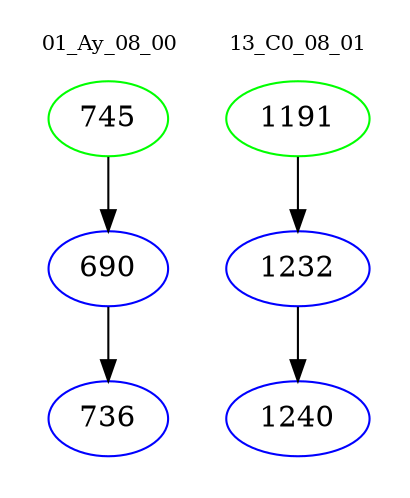 digraph{
subgraph cluster_0 {
color = white
label = "01_Ay_08_00";
fontsize=10;
T0_745 [label="745", color="green"]
T0_745 -> T0_690 [color="black"]
T0_690 [label="690", color="blue"]
T0_690 -> T0_736 [color="black"]
T0_736 [label="736", color="blue"]
}
subgraph cluster_1 {
color = white
label = "13_C0_08_01";
fontsize=10;
T1_1191 [label="1191", color="green"]
T1_1191 -> T1_1232 [color="black"]
T1_1232 [label="1232", color="blue"]
T1_1232 -> T1_1240 [color="black"]
T1_1240 [label="1240", color="blue"]
}
}
